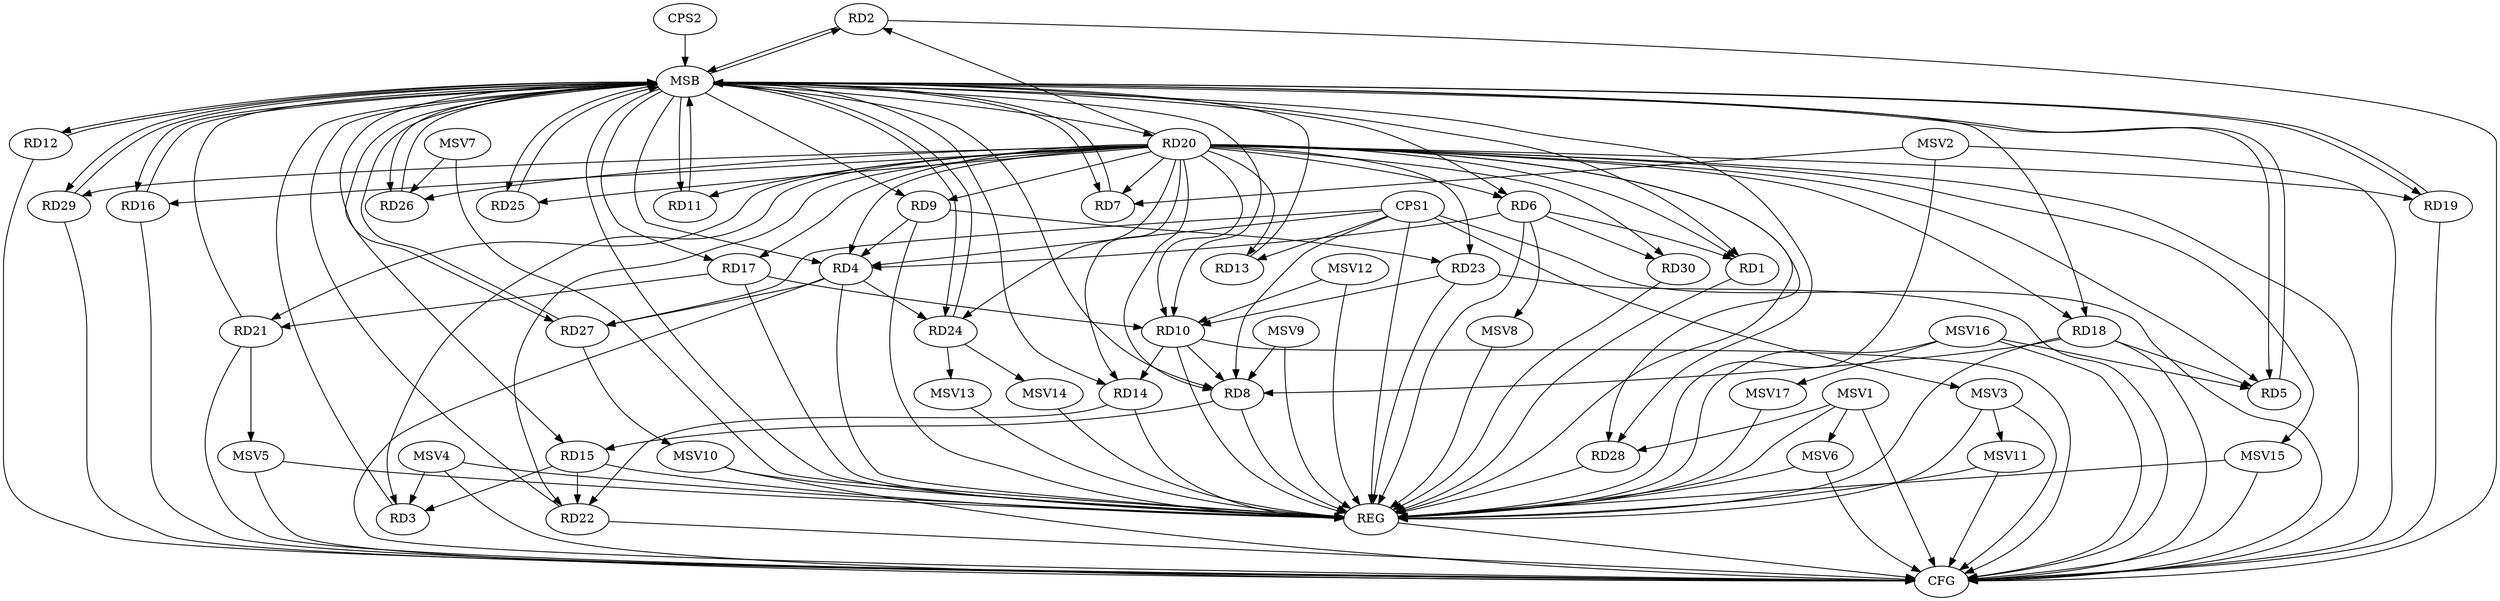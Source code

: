 strict digraph G {
  RD1 [ label="RD1" ];
  RD2 [ label="RD2" ];
  RD3 [ label="RD3" ];
  RD4 [ label="RD4" ];
  RD5 [ label="RD5" ];
  RD6 [ label="RD6" ];
  RD7 [ label="RD7" ];
  RD8 [ label="RD8" ];
  RD9 [ label="RD9" ];
  RD10 [ label="RD10" ];
  RD11 [ label="RD11" ];
  RD12 [ label="RD12" ];
  RD13 [ label="RD13" ];
  RD14 [ label="RD14" ];
  RD15 [ label="RD15" ];
  RD16 [ label="RD16" ];
  RD17 [ label="RD17" ];
  RD18 [ label="RD18" ];
  RD19 [ label="RD19" ];
  RD20 [ label="RD20" ];
  RD21 [ label="RD21" ];
  RD22 [ label="RD22" ];
  RD23 [ label="RD23" ];
  RD24 [ label="RD24" ];
  RD25 [ label="RD25" ];
  RD26 [ label="RD26" ];
  RD27 [ label="RD27" ];
  RD28 [ label="RD28" ];
  RD29 [ label="RD29" ];
  RD30 [ label="RD30" ];
  CPS1 [ label="CPS1" ];
  CPS2 [ label="CPS2" ];
  REG [ label="REG" ];
  MSB [ label="MSB" ];
  CFG [ label="CFG" ];
  MSV1 [ label="MSV1" ];
  MSV2 [ label="MSV2" ];
  MSV3 [ label="MSV3" ];
  MSV4 [ label="MSV4" ];
  MSV5 [ label="MSV5" ];
  MSV6 [ label="MSV6" ];
  MSV7 [ label="MSV7" ];
  MSV8 [ label="MSV8" ];
  MSV9 [ label="MSV9" ];
  MSV10 [ label="MSV10" ];
  MSV11 [ label="MSV11" ];
  MSV12 [ label="MSV12" ];
  MSV13 [ label="MSV13" ];
  MSV14 [ label="MSV14" ];
  MSV15 [ label="MSV15" ];
  MSV16 [ label="MSV16" ];
  MSV17 [ label="MSV17" ];
  RD6 -> RD1;
  RD15 -> RD3;
  RD20 -> RD3;
  RD6 -> RD4;
  RD9 -> RD4;
  RD4 -> RD24;
  RD4 -> RD27;
  RD18 -> RD5;
  RD20 -> RD6;
  RD6 -> RD30;
  RD10 -> RD8;
  RD8 -> RD15;
  RD18 -> RD8;
  RD9 -> RD23;
  RD10 -> RD14;
  RD17 -> RD10;
  RD23 -> RD10;
  RD20 -> RD13;
  RD14 -> RD22;
  RD15 -> RD22;
  RD20 -> RD17;
  RD17 -> RD21;
  RD20 -> RD21;
  RD20 -> RD23;
  CPS1 -> RD27;
  CPS1 -> RD4;
  CPS1 -> RD13;
  CPS1 -> RD8;
  RD1 -> REG;
  RD4 -> REG;
  RD6 -> REG;
  RD8 -> REG;
  RD9 -> REG;
  RD10 -> REG;
  RD14 -> REG;
  RD15 -> REG;
  RD17 -> REG;
  RD18 -> REG;
  RD20 -> REG;
  RD23 -> REG;
  RD28 -> REG;
  RD30 -> REG;
  CPS1 -> REG;
  RD2 -> MSB;
  MSB -> RD4;
  MSB -> RD7;
  MSB -> RD14;
  MSB -> REG;
  RD3 -> MSB;
  MSB -> RD2;
  MSB -> RD26;
  RD5 -> MSB;
  MSB -> RD1;
  MSB -> RD9;
  MSB -> RD25;
  MSB -> RD29;
  RD7 -> MSB;
  RD11 -> MSB;
  MSB -> RD6;
  MSB -> RD12;
  MSB -> RD24;
  MSB -> RD27;
  RD12 -> MSB;
  MSB -> RD17;
  RD13 -> MSB;
  MSB -> RD8;
  RD16 -> MSB;
  MSB -> RD18;
  MSB -> RD19;
  RD19 -> MSB;
  MSB -> RD5;
  MSB -> RD10;
  MSB -> RD15;
  RD21 -> MSB;
  MSB -> RD16;
  MSB -> RD20;
  RD22 -> MSB;
  RD24 -> MSB;
  RD25 -> MSB;
  RD26 -> MSB;
  MSB -> RD11;
  RD27 -> MSB;
  RD29 -> MSB;
  CPS2 -> MSB;
  MSB -> RD28;
  RD18 -> CFG;
  RD29 -> CFG;
  RD23 -> CFG;
  RD2 -> CFG;
  RD16 -> CFG;
  RD4 -> CFG;
  CPS1 -> CFG;
  RD12 -> CFG;
  RD21 -> CFG;
  RD19 -> CFG;
  RD10 -> CFG;
  RD22 -> CFG;
  REG -> CFG;
  RD20 -> CFG;
  RD20 -> RD11;
  RD20 -> RD14;
  RD20 -> RD25;
  RD20 -> RD18;
  RD20 -> RD5;
  RD20 -> RD19;
  RD20 -> RD16;
  RD20 -> RD29;
  RD20 -> RD2;
  RD20 -> RD26;
  RD20 -> RD24;
  RD20 -> RD10;
  RD20 -> RD28;
  RD20 -> RD1;
  RD20 -> RD7;
  RD20 -> RD9;
  RD20 -> RD4;
  RD20 -> RD30;
  RD20 -> RD22;
  RD20 -> RD8;
  MSV1 -> RD28;
  MSV1 -> REG;
  MSV1 -> CFG;
  MSV2 -> RD7;
  MSV2 -> REG;
  MSV2 -> CFG;
  CPS1 -> MSV3;
  MSV3 -> REG;
  MSV3 -> CFG;
  MSV4 -> RD3;
  MSV4 -> REG;
  MSV4 -> CFG;
  RD21 -> MSV5;
  MSV5 -> REG;
  MSV5 -> CFG;
  MSV1 -> MSV6;
  MSV6 -> REG;
  MSV6 -> CFG;
  MSV7 -> RD26;
  MSV7 -> REG;
  RD6 -> MSV8;
  MSV8 -> REG;
  MSV9 -> RD8;
  MSV9 -> REG;
  RD27 -> MSV10;
  MSV10 -> REG;
  MSV10 -> CFG;
  MSV3 -> MSV11;
  MSV11 -> REG;
  MSV11 -> CFG;
  MSV12 -> RD10;
  MSV12 -> REG;
  RD24 -> MSV13;
  MSV13 -> REG;
  RD24 -> MSV14;
  MSV14 -> REG;
  RD20 -> MSV15;
  MSV15 -> REG;
  MSV15 -> CFG;
  MSV16 -> RD5;
  MSV16 -> REG;
  MSV16 -> CFG;
  MSV16 -> MSV17;
  MSV17 -> REG;
}
